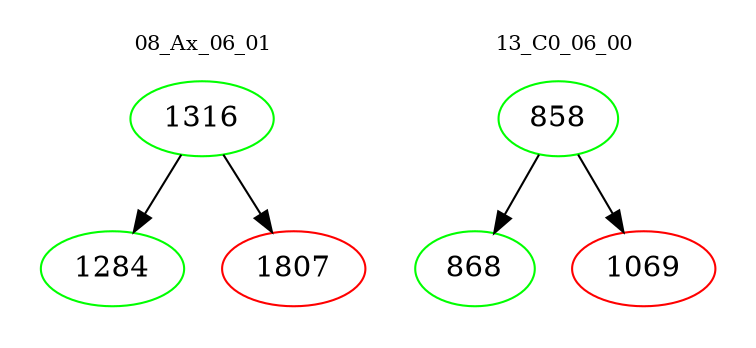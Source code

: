 digraph{
subgraph cluster_0 {
color = white
label = "08_Ax_06_01";
fontsize=10;
T0_1316 [label="1316", color="green"]
T0_1316 -> T0_1284 [color="black"]
T0_1284 [label="1284", color="green"]
T0_1316 -> T0_1807 [color="black"]
T0_1807 [label="1807", color="red"]
}
subgraph cluster_1 {
color = white
label = "13_C0_06_00";
fontsize=10;
T1_858 [label="858", color="green"]
T1_858 -> T1_868 [color="black"]
T1_868 [label="868", color="green"]
T1_858 -> T1_1069 [color="black"]
T1_1069 [label="1069", color="red"]
}
}
